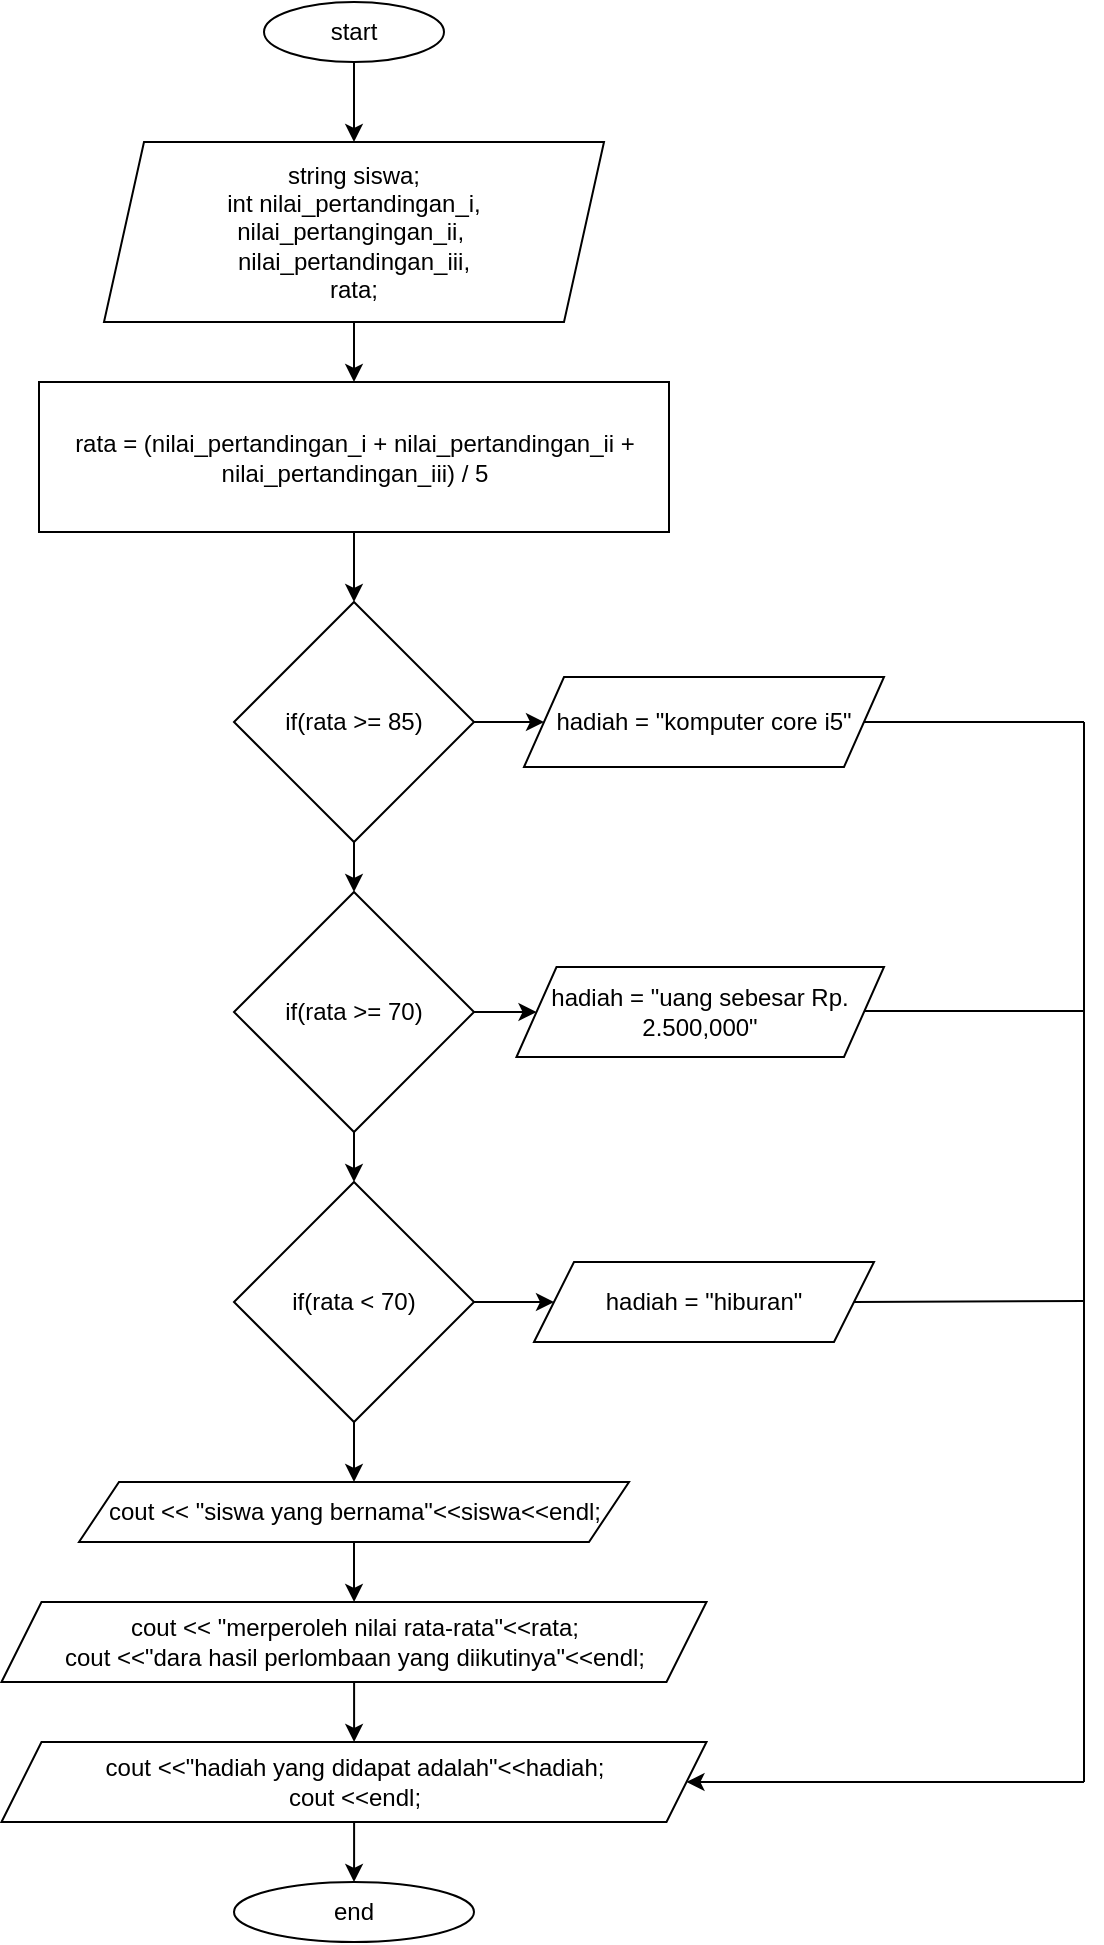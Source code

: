 <mxfile version="20.3.7" type="github">
  <diagram id="C5RBs43oDa-KdzZeNtuy" name="Page-1">
    <mxGraphModel dx="1038" dy="585" grid="1" gridSize="10" guides="1" tooltips="1" connect="1" arrows="1" fold="1" page="1" pageScale="1" pageWidth="827" pageHeight="1169" math="0" shadow="0">
      <root>
        <mxCell id="WIyWlLk6GJQsqaUBKTNV-0" />
        <mxCell id="WIyWlLk6GJQsqaUBKTNV-1" parent="WIyWlLk6GJQsqaUBKTNV-0" />
        <mxCell id="NbeZkIdQwB3drPZkhxSO-6" value="" style="edgeStyle=orthogonalEdgeStyle;rounded=0;orthogonalLoop=1;jettySize=auto;html=1;" parent="WIyWlLk6GJQsqaUBKTNV-1" source="NbeZkIdQwB3drPZkhxSO-0" target="NbeZkIdQwB3drPZkhxSO-5" edge="1">
          <mxGeometry relative="1" as="geometry" />
        </mxCell>
        <mxCell id="NbeZkIdQwB3drPZkhxSO-0" value="start" style="ellipse;whiteSpace=wrap;html=1;" parent="WIyWlLk6GJQsqaUBKTNV-1" vertex="1">
          <mxGeometry x="350" y="20" width="90" height="30" as="geometry" />
        </mxCell>
        <mxCell id="NbeZkIdQwB3drPZkhxSO-8" value="" style="edgeStyle=orthogonalEdgeStyle;rounded=0;orthogonalLoop=1;jettySize=auto;html=1;" parent="WIyWlLk6GJQsqaUBKTNV-1" source="NbeZkIdQwB3drPZkhxSO-5" target="NbeZkIdQwB3drPZkhxSO-7" edge="1">
          <mxGeometry relative="1" as="geometry" />
        </mxCell>
        <mxCell id="NbeZkIdQwB3drPZkhxSO-5" value="string siswa;&lt;br&gt;int nilai_pertandingan_i, &lt;br&gt;nilai_pertangingan_ii,&amp;nbsp;&lt;br&gt;nilai_pertandingan_iii,&lt;br&gt;rata;" style="shape=parallelogram;perimeter=parallelogramPerimeter;whiteSpace=wrap;html=1;fixedSize=1;" parent="WIyWlLk6GJQsqaUBKTNV-1" vertex="1">
          <mxGeometry x="270" y="90" width="250" height="90" as="geometry" />
        </mxCell>
        <mxCell id="NB8uYyC-FPVCEO-pGta6-1" value="" style="edgeStyle=orthogonalEdgeStyle;rounded=0;orthogonalLoop=1;jettySize=auto;html=1;" edge="1" parent="WIyWlLk6GJQsqaUBKTNV-1" source="NbeZkIdQwB3drPZkhxSO-7" target="NB8uYyC-FPVCEO-pGta6-0">
          <mxGeometry relative="1" as="geometry" />
        </mxCell>
        <mxCell id="NbeZkIdQwB3drPZkhxSO-7" value="rata = (nilai_pertandingan_i + nilai_pertandingan_ii + &lt;br&gt;nilai_pertandingan_iii) / 5" style="whiteSpace=wrap;html=1;" parent="WIyWlLk6GJQsqaUBKTNV-1" vertex="1">
          <mxGeometry x="237.5" y="210" width="315" height="75" as="geometry" />
        </mxCell>
        <mxCell id="NB8uYyC-FPVCEO-pGta6-3" value="" style="edgeStyle=orthogonalEdgeStyle;rounded=0;orthogonalLoop=1;jettySize=auto;html=1;" edge="1" parent="WIyWlLk6GJQsqaUBKTNV-1" source="NB8uYyC-FPVCEO-pGta6-0" target="NB8uYyC-FPVCEO-pGta6-2">
          <mxGeometry relative="1" as="geometry" />
        </mxCell>
        <mxCell id="NB8uYyC-FPVCEO-pGta6-5" value="" style="edgeStyle=orthogonalEdgeStyle;rounded=0;orthogonalLoop=1;jettySize=auto;html=1;" edge="1" parent="WIyWlLk6GJQsqaUBKTNV-1" source="NB8uYyC-FPVCEO-pGta6-0" target="NB8uYyC-FPVCEO-pGta6-4">
          <mxGeometry relative="1" as="geometry" />
        </mxCell>
        <mxCell id="NB8uYyC-FPVCEO-pGta6-0" value="if(rata &amp;gt;= 85)" style="rhombus;whiteSpace=wrap;html=1;" vertex="1" parent="WIyWlLk6GJQsqaUBKTNV-1">
          <mxGeometry x="335" y="320" width="120" height="120" as="geometry" />
        </mxCell>
        <mxCell id="NB8uYyC-FPVCEO-pGta6-2" value="hadiah = &quot;komputer core i5&quot;" style="shape=parallelogram;perimeter=parallelogramPerimeter;whiteSpace=wrap;html=1;fixedSize=1;" vertex="1" parent="WIyWlLk6GJQsqaUBKTNV-1">
          <mxGeometry x="480" y="357.5" width="180" height="45" as="geometry" />
        </mxCell>
        <mxCell id="NB8uYyC-FPVCEO-pGta6-9" value="" style="edgeStyle=orthogonalEdgeStyle;rounded=0;orthogonalLoop=1;jettySize=auto;html=1;" edge="1" parent="WIyWlLk6GJQsqaUBKTNV-1" source="NB8uYyC-FPVCEO-pGta6-4" target="NB8uYyC-FPVCEO-pGta6-8">
          <mxGeometry relative="1" as="geometry" />
        </mxCell>
        <mxCell id="NB8uYyC-FPVCEO-pGta6-11" value="" style="edgeStyle=orthogonalEdgeStyle;rounded=0;orthogonalLoop=1;jettySize=auto;html=1;" edge="1" parent="WIyWlLk6GJQsqaUBKTNV-1" source="NB8uYyC-FPVCEO-pGta6-4" target="NB8uYyC-FPVCEO-pGta6-10">
          <mxGeometry relative="1" as="geometry" />
        </mxCell>
        <mxCell id="NB8uYyC-FPVCEO-pGta6-4" value="if(rata &amp;gt;= 70)" style="rhombus;whiteSpace=wrap;html=1;" vertex="1" parent="WIyWlLk6GJQsqaUBKTNV-1">
          <mxGeometry x="335" y="465" width="120" height="120" as="geometry" />
        </mxCell>
        <mxCell id="NB8uYyC-FPVCEO-pGta6-13" value="" style="edgeStyle=orthogonalEdgeStyle;rounded=0;orthogonalLoop=1;jettySize=auto;html=1;" edge="1" parent="WIyWlLk6GJQsqaUBKTNV-1" source="NB8uYyC-FPVCEO-pGta6-8" target="NB8uYyC-FPVCEO-pGta6-12">
          <mxGeometry relative="1" as="geometry" />
        </mxCell>
        <mxCell id="NB8uYyC-FPVCEO-pGta6-15" value="" style="edgeStyle=orthogonalEdgeStyle;rounded=0;orthogonalLoop=1;jettySize=auto;html=1;" edge="1" parent="WIyWlLk6GJQsqaUBKTNV-1" source="NB8uYyC-FPVCEO-pGta6-8" target="NB8uYyC-FPVCEO-pGta6-14">
          <mxGeometry relative="1" as="geometry" />
        </mxCell>
        <mxCell id="NB8uYyC-FPVCEO-pGta6-8" value="if(rata &amp;lt; 70)" style="rhombus;whiteSpace=wrap;html=1;" vertex="1" parent="WIyWlLk6GJQsqaUBKTNV-1">
          <mxGeometry x="335" y="610" width="120" height="120" as="geometry" />
        </mxCell>
        <mxCell id="NB8uYyC-FPVCEO-pGta6-10" value="hadiah = &quot;uang sebesar Rp. 2.500,000&quot;" style="shape=parallelogram;perimeter=parallelogramPerimeter;whiteSpace=wrap;html=1;fixedSize=1;" vertex="1" parent="WIyWlLk6GJQsqaUBKTNV-1">
          <mxGeometry x="476.25" y="502.5" width="183.75" height="45" as="geometry" />
        </mxCell>
        <mxCell id="NB8uYyC-FPVCEO-pGta6-12" value="hadiah = &quot;hiburan&quot;" style="shape=parallelogram;perimeter=parallelogramPerimeter;whiteSpace=wrap;html=1;fixedSize=1;" vertex="1" parent="WIyWlLk6GJQsqaUBKTNV-1">
          <mxGeometry x="485" y="650" width="170" height="40" as="geometry" />
        </mxCell>
        <mxCell id="NB8uYyC-FPVCEO-pGta6-17" value="" style="edgeStyle=orthogonalEdgeStyle;rounded=0;orthogonalLoop=1;jettySize=auto;html=1;" edge="1" parent="WIyWlLk6GJQsqaUBKTNV-1" source="NB8uYyC-FPVCEO-pGta6-14" target="NB8uYyC-FPVCEO-pGta6-16">
          <mxGeometry relative="1" as="geometry" />
        </mxCell>
        <mxCell id="NB8uYyC-FPVCEO-pGta6-14" value="cout &amp;lt;&amp;lt; &quot;siswa yang bernama&quot;&amp;lt;&amp;lt;siswa&amp;lt;&amp;lt;endl;" style="shape=parallelogram;perimeter=parallelogramPerimeter;whiteSpace=wrap;html=1;fixedSize=1;" vertex="1" parent="WIyWlLk6GJQsqaUBKTNV-1">
          <mxGeometry x="257.5" y="760" width="275" height="30" as="geometry" />
        </mxCell>
        <mxCell id="NB8uYyC-FPVCEO-pGta6-19" value="" style="edgeStyle=orthogonalEdgeStyle;rounded=0;orthogonalLoop=1;jettySize=auto;html=1;" edge="1" parent="WIyWlLk6GJQsqaUBKTNV-1" source="NB8uYyC-FPVCEO-pGta6-16" target="NB8uYyC-FPVCEO-pGta6-18">
          <mxGeometry relative="1" as="geometry" />
        </mxCell>
        <mxCell id="NB8uYyC-FPVCEO-pGta6-16" value="cout &amp;lt;&amp;lt; &quot;merperoleh nilai rata-rata&quot;&amp;lt;&amp;lt;rata;&lt;br&gt;cout &amp;lt;&amp;lt;&quot;dara hasil perlombaan yang diikutinya&quot;&amp;lt;&amp;lt;endl;" style="shape=parallelogram;perimeter=parallelogramPerimeter;whiteSpace=wrap;html=1;fixedSize=1;" vertex="1" parent="WIyWlLk6GJQsqaUBKTNV-1">
          <mxGeometry x="218.75" y="820" width="352.5" height="40" as="geometry" />
        </mxCell>
        <mxCell id="NB8uYyC-FPVCEO-pGta6-33" value="" style="edgeStyle=orthogonalEdgeStyle;rounded=0;orthogonalLoop=1;jettySize=auto;html=1;" edge="1" parent="WIyWlLk6GJQsqaUBKTNV-1" source="NB8uYyC-FPVCEO-pGta6-18" target="NB8uYyC-FPVCEO-pGta6-32">
          <mxGeometry relative="1" as="geometry" />
        </mxCell>
        <mxCell id="NB8uYyC-FPVCEO-pGta6-18" value="cout &amp;lt;&amp;lt;&quot;hadiah yang didapat adalah&quot;&amp;lt;&amp;lt;hadiah;&lt;br&gt;cout &amp;lt;&amp;lt;endl;" style="shape=parallelogram;perimeter=parallelogramPerimeter;whiteSpace=wrap;html=1;fixedSize=1;" vertex="1" parent="WIyWlLk6GJQsqaUBKTNV-1">
          <mxGeometry x="218.75" y="890" width="352.5" height="40" as="geometry" />
        </mxCell>
        <mxCell id="NB8uYyC-FPVCEO-pGta6-24" value="" style="endArrow=none;html=1;rounded=0;" edge="1" parent="WIyWlLk6GJQsqaUBKTNV-1">
          <mxGeometry width="50" height="50" relative="1" as="geometry">
            <mxPoint x="650" y="380" as="sourcePoint" />
            <mxPoint x="760" y="380" as="targetPoint" />
          </mxGeometry>
        </mxCell>
        <mxCell id="NB8uYyC-FPVCEO-pGta6-25" value="" style="endArrow=none;html=1;rounded=0;" edge="1" parent="WIyWlLk6GJQsqaUBKTNV-1">
          <mxGeometry width="50" height="50" relative="1" as="geometry">
            <mxPoint x="760" y="380" as="sourcePoint" />
            <mxPoint x="760" y="910" as="targetPoint" />
          </mxGeometry>
        </mxCell>
        <mxCell id="NB8uYyC-FPVCEO-pGta6-26" value="" style="endArrow=classic;html=1;rounded=0;entryX=1;entryY=0.5;entryDx=0;entryDy=0;" edge="1" parent="WIyWlLk6GJQsqaUBKTNV-1" target="NB8uYyC-FPVCEO-pGta6-18">
          <mxGeometry width="50" height="50" relative="1" as="geometry">
            <mxPoint x="760" y="910" as="sourcePoint" />
            <mxPoint x="670" y="910" as="targetPoint" />
          </mxGeometry>
        </mxCell>
        <mxCell id="NB8uYyC-FPVCEO-pGta6-27" value="" style="endArrow=none;html=1;rounded=0;exitX=1;exitY=0.5;exitDx=0;exitDy=0;" edge="1" parent="WIyWlLk6GJQsqaUBKTNV-1" source="NB8uYyC-FPVCEO-pGta6-12">
          <mxGeometry width="50" height="50" relative="1" as="geometry">
            <mxPoint x="670" y="670" as="sourcePoint" />
            <mxPoint x="760" y="669.5" as="targetPoint" />
          </mxGeometry>
        </mxCell>
        <mxCell id="NB8uYyC-FPVCEO-pGta6-31" value="" style="endArrow=none;html=1;rounded=0;" edge="1" parent="WIyWlLk6GJQsqaUBKTNV-1">
          <mxGeometry width="50" height="50" relative="1" as="geometry">
            <mxPoint x="650" y="524.5" as="sourcePoint" />
            <mxPoint x="760" y="524.5" as="targetPoint" />
          </mxGeometry>
        </mxCell>
        <mxCell id="NB8uYyC-FPVCEO-pGta6-32" value="end" style="ellipse;whiteSpace=wrap;html=1;" vertex="1" parent="WIyWlLk6GJQsqaUBKTNV-1">
          <mxGeometry x="335" y="960" width="120" height="30" as="geometry" />
        </mxCell>
      </root>
    </mxGraphModel>
  </diagram>
</mxfile>
